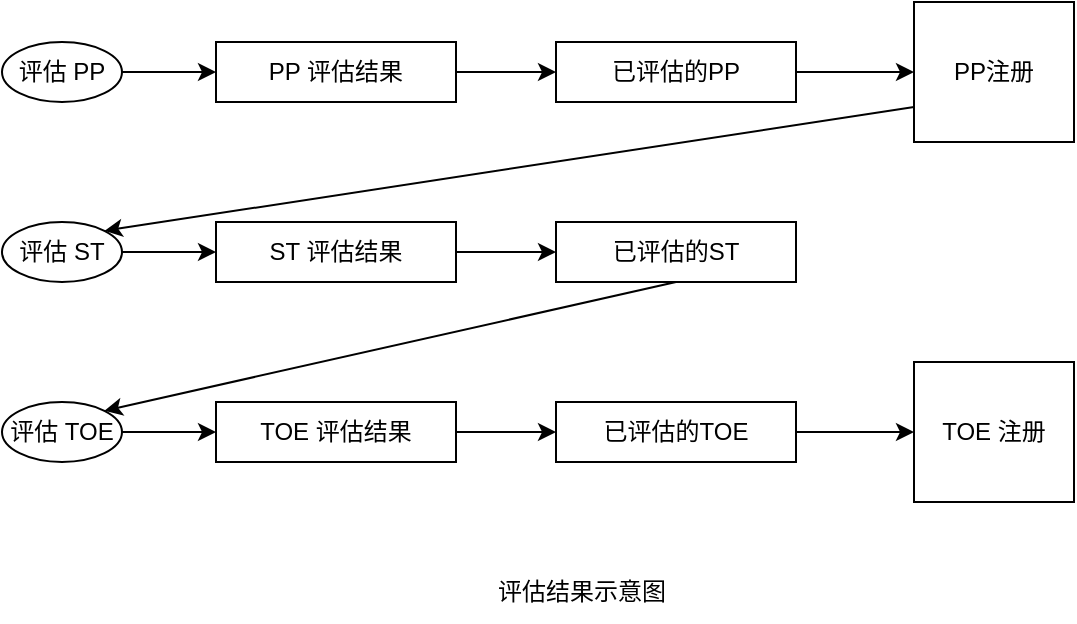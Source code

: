<mxfile>
    <diagram id="MToWDuEKEnbK3kyWgusT" name="Page-1">
        <mxGraphModel dx="628" dy="1097" grid="1" gridSize="10" guides="1" tooltips="1" connect="1" arrows="1" fold="1" page="1" pageScale="1" pageWidth="827" pageHeight="1169" math="0" shadow="0">
            <root>
                <mxCell id="0"/>
                <mxCell id="1" parent="0"/>
                <mxCell id="4" value="" style="edgeStyle=none;html=1;" edge="1" parent="1" source="2" target="3">
                    <mxGeometry relative="1" as="geometry"/>
                </mxCell>
                <mxCell id="2" value="PP 评估结果" style="rounded=0;whiteSpace=wrap;html=1;" vertex="1" parent="1">
                    <mxGeometry x="127" y="180" width="120" height="30" as="geometry"/>
                </mxCell>
                <mxCell id="8" value="" style="edgeStyle=none;html=1;" edge="1" parent="1" source="3" target="7">
                    <mxGeometry relative="1" as="geometry"/>
                </mxCell>
                <mxCell id="3" value="已评估的PP" style="rounded=0;whiteSpace=wrap;html=1;" vertex="1" parent="1">
                    <mxGeometry x="297" y="180" width="120" height="30" as="geometry"/>
                </mxCell>
                <mxCell id="6" style="edgeStyle=none;html=1;exitX=1;exitY=0.5;exitDx=0;exitDy=0;" edge="1" parent="1" source="5" target="2">
                    <mxGeometry relative="1" as="geometry"/>
                </mxCell>
                <mxCell id="5" value="评估 PP" style="ellipse;whiteSpace=wrap;html=1;" vertex="1" parent="1">
                    <mxGeometry x="20" y="180" width="60" height="30" as="geometry"/>
                </mxCell>
                <mxCell id="21" style="edgeStyle=none;html=1;exitX=0;exitY=0.75;exitDx=0;exitDy=0;entryX=1;entryY=0;entryDx=0;entryDy=0;" edge="1" parent="1" source="7" target="13">
                    <mxGeometry relative="1" as="geometry"/>
                </mxCell>
                <mxCell id="7" value="PP注册" style="rounded=0;whiteSpace=wrap;html=1;" vertex="1" parent="1">
                    <mxGeometry x="476" y="160" width="80" height="70" as="geometry"/>
                </mxCell>
                <mxCell id="9" value="" style="edgeStyle=none;html=1;" edge="1" parent="1" source="10" target="11">
                    <mxGeometry relative="1" as="geometry"/>
                </mxCell>
                <mxCell id="10" value="ST 评估结果" style="rounded=0;whiteSpace=wrap;html=1;" vertex="1" parent="1">
                    <mxGeometry x="127" y="270" width="120" height="30" as="geometry"/>
                </mxCell>
                <mxCell id="22" style="edgeStyle=none;html=1;exitX=0.5;exitY=1;exitDx=0;exitDy=0;entryX=1;entryY=0;entryDx=0;entryDy=0;" edge="1" parent="1" source="11" target="18">
                    <mxGeometry relative="1" as="geometry"/>
                </mxCell>
                <mxCell id="11" value="已评估的ST" style="rounded=0;whiteSpace=wrap;html=1;" vertex="1" parent="1">
                    <mxGeometry x="297" y="270" width="120" height="30" as="geometry"/>
                </mxCell>
                <mxCell id="12" style="edgeStyle=none;html=1;exitX=1;exitY=0.5;exitDx=0;exitDy=0;" edge="1" parent="1" source="13" target="10">
                    <mxGeometry relative="1" as="geometry"/>
                </mxCell>
                <mxCell id="13" value="评估 ST" style="ellipse;whiteSpace=wrap;html=1;" vertex="1" parent="1">
                    <mxGeometry x="20" y="270" width="60" height="30" as="geometry"/>
                </mxCell>
                <mxCell id="14" value="" style="edgeStyle=none;html=1;" edge="1" parent="1" source="15" target="16">
                    <mxGeometry relative="1" as="geometry"/>
                </mxCell>
                <mxCell id="15" value="TOE 评估结果" style="rounded=0;whiteSpace=wrap;html=1;" vertex="1" parent="1">
                    <mxGeometry x="127" y="360" width="120" height="30" as="geometry"/>
                </mxCell>
                <mxCell id="20" style="edgeStyle=none;html=1;exitX=1;exitY=0.5;exitDx=0;exitDy=0;entryX=0;entryY=0.5;entryDx=0;entryDy=0;" edge="1" parent="1" source="16" target="19">
                    <mxGeometry relative="1" as="geometry"/>
                </mxCell>
                <mxCell id="16" value="已评估的TOE" style="rounded=0;whiteSpace=wrap;html=1;" vertex="1" parent="1">
                    <mxGeometry x="297" y="360" width="120" height="30" as="geometry"/>
                </mxCell>
                <mxCell id="17" style="edgeStyle=none;html=1;exitX=1;exitY=0.5;exitDx=0;exitDy=0;" edge="1" parent="1" source="18" target="15">
                    <mxGeometry relative="1" as="geometry"/>
                </mxCell>
                <mxCell id="18" value="评估 TOE" style="ellipse;whiteSpace=wrap;html=1;" vertex="1" parent="1">
                    <mxGeometry x="20" y="360" width="60" height="30" as="geometry"/>
                </mxCell>
                <mxCell id="19" value="TOE 注册" style="rounded=0;whiteSpace=wrap;html=1;" vertex="1" parent="1">
                    <mxGeometry x="476" y="340" width="80" height="70" as="geometry"/>
                </mxCell>
                <mxCell id="23" value="评估结果示意图" style="text;html=1;strokeColor=none;fillColor=none;align=center;verticalAlign=middle;whiteSpace=wrap;rounded=0;" vertex="1" parent="1">
                    <mxGeometry x="260" y="440" width="100" height="30" as="geometry"/>
                </mxCell>
            </root>
        </mxGraphModel>
    </diagram>
</mxfile>